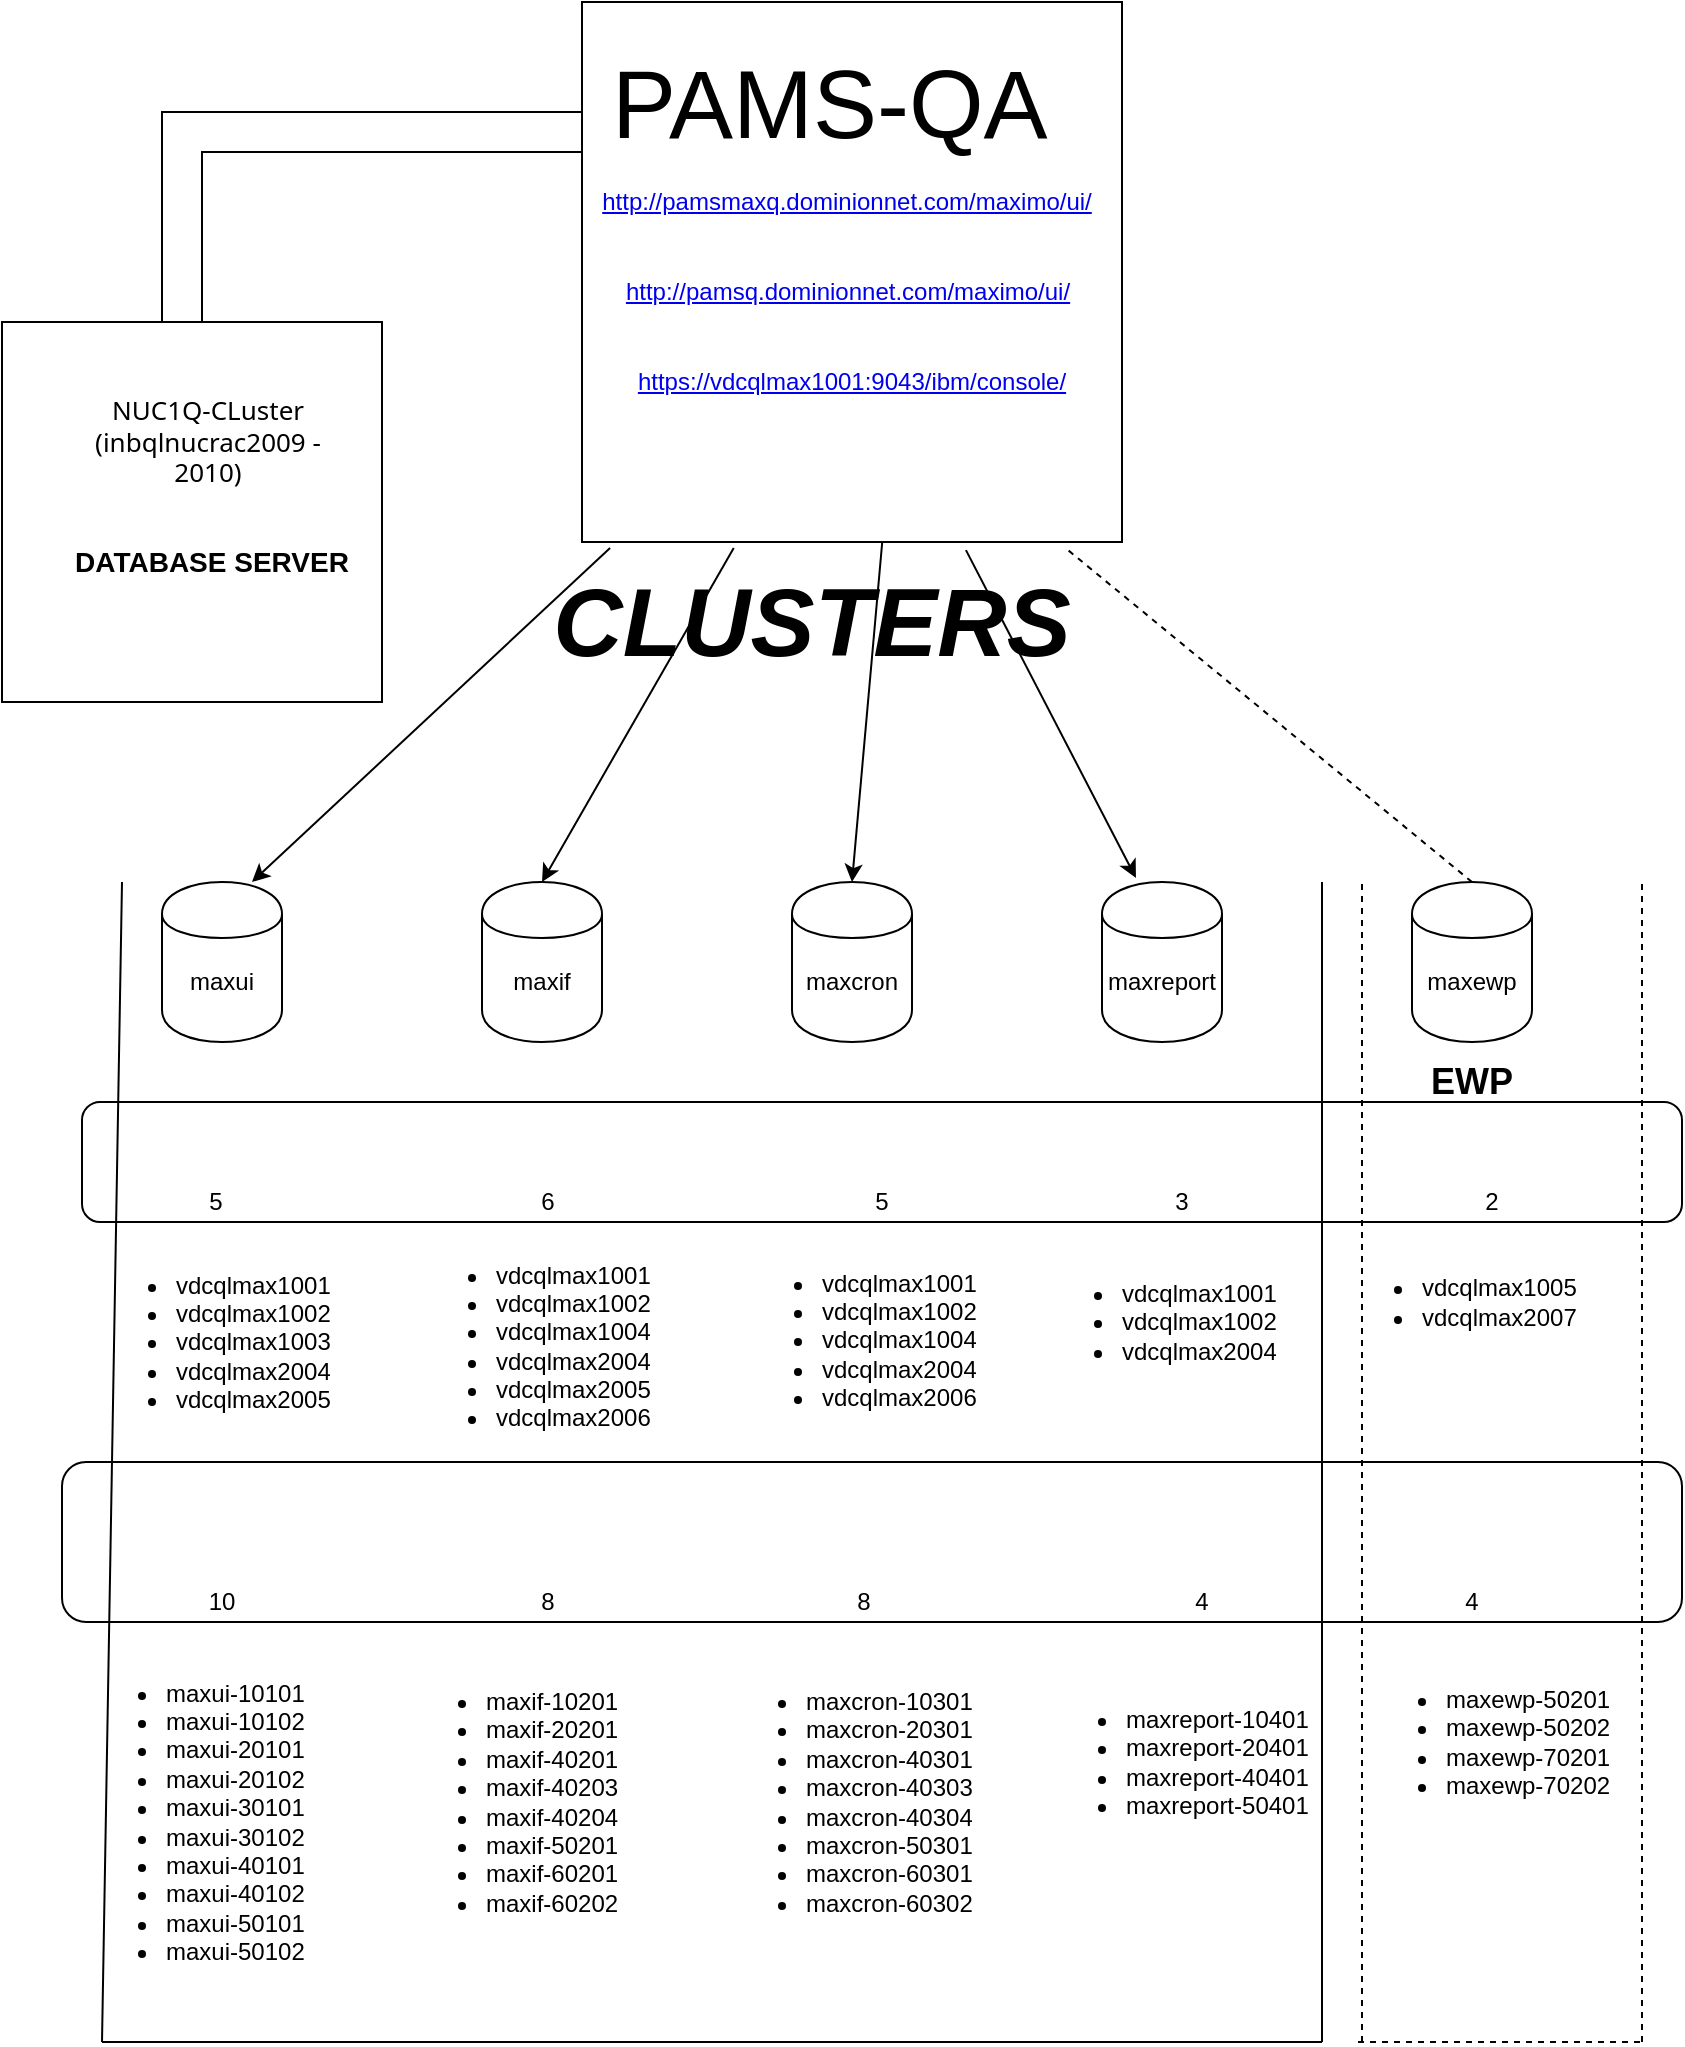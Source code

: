 <mxfile type="github" version="10.9.8"><diagram id="msCnOMlrc95ZJWqwfsj2" name="Page-1"><mxGraphModel grid="1" dx="1108" dy="456" gridSize="10" guides="1" tooltips="1" connect="1" arrows="1" fold="1" page="1" pageScale="1" pageWidth="850" pageHeight="1100" math="0" shadow="0"><root><mxCell id="0" /><mxCell id="1" parent="0" /><mxCell value="" id="iBXU2_G6jVat19eUz7Q2-1" parent="1" vertex="1" style="whiteSpace=wrap;html=1;aspect=fixed;movable=0;resizable=0;rotatable=0;deletable=0;editable=0;connectable=0;"><mxGeometry as="geometry" height="270" width="270" y="90" x="600" /></mxCell><mxCell value="&lt;font style=&quot;font-size: 48px&quot;&gt;PAMS-QA&lt;/font&gt;" id="iBXU2_G6jVat19eUz7Q2-2" parent="1" vertex="1" style="text;html=1;resizable=0;points=[];autosize=1;align=left;verticalAlign=top;spacingTop=-4;movable=0;rotatable=0;deletable=0;editable=0;connectable=0;"><mxGeometry as="geometry" height="30" width="240" y="110" x="612.5" /></mxCell><mxCell value="" id="iBXU2_G6jVat19eUz7Q2-3" parent="1" vertex="1" style="shape=cylinder;whiteSpace=wrap;html=1;boundedLbl=1;backgroundOutline=1;movable=0;resizable=0;rotatable=0;deletable=0;editable=0;connectable=0;"><mxGeometry as="geometry" height="80" width="60" y="530" x="390" /></mxCell><mxCell value="" id="iBXU2_G6jVat19eUz7Q2-4" parent="1" vertex="1" style="shape=cylinder;whiteSpace=wrap;html=1;boundedLbl=1;backgroundOutline=1;movable=0;resizable=0;rotatable=0;deletable=0;editable=0;connectable=0;"><mxGeometry as="geometry" height="80" width="60" y="530" x="550" /></mxCell><mxCell value="" id="iBXU2_G6jVat19eUz7Q2-5" parent="1" vertex="1" style="shape=cylinder;whiteSpace=wrap;html=1;boundedLbl=1;backgroundOutline=1;movable=0;resizable=0;rotatable=0;deletable=0;editable=0;connectable=0;"><mxGeometry as="geometry" height="80" width="60" y="530" x="705" /></mxCell><mxCell value="" id="iBXU2_G6jVat19eUz7Q2-6" parent="1" vertex="1" style="shape=cylinder;whiteSpace=wrap;html=1;boundedLbl=1;backgroundOutline=1;movable=0;resizable=0;rotatable=0;deletable=0;editable=0;connectable=0;"><mxGeometry as="geometry" height="80" width="60" y="530" x="860" /></mxCell><mxCell value="" id="iBXU2_G6jVat19eUz7Q2-7" parent="1" vertex="1" style="shape=cylinder;whiteSpace=wrap;html=1;boundedLbl=1;backgroundOutline=1;movable=0;resizable=0;rotatable=0;deletable=0;editable=0;connectable=0;"><mxGeometry as="geometry" height="80" width="60" y="530" x="1015" /></mxCell><mxCell source="iBXU2_G6jVat19eUz7Q2-1" value="" id="iBXU2_G6jVat19eUz7Q2-8" parent="1" style="endArrow=classic;html=1;exitX=0.052;exitY=1.011;exitDx=0;exitDy=0;exitPerimeter=0;movable=0;resizable=0;rotatable=0;deletable=0;editable=0;connectable=0;" edge="1"><mxGeometry as="geometry" height="50" width="50" relative="1"><mxPoint as="sourcePoint" y="680" x="390" /><mxPoint as="targetPoint" y="530" x="435" /></mxGeometry></mxCell><mxCell source="iBXU2_G6jVat19eUz7Q2-1" value="" id="iBXU2_G6jVat19eUz7Q2-9" parent="1" style="endArrow=classic;html=1;exitX=0.281;exitY=1.011;exitDx=0;exitDy=0;exitPerimeter=0;entryX=0.5;entryY=0;entryDx=0;entryDy=0;movable=0;resizable=0;rotatable=0;deletable=0;editable=0;connectable=0;" target="iBXU2_G6jVat19eUz7Q2-4" edge="1"><mxGeometry as="geometry" height="50" width="50" relative="1"><mxPoint as="sourcePoint" y="680" x="390" /><mxPoint as="targetPoint" y="520" x="590" /></mxGeometry></mxCell><mxCell source="iBXU2_G6jVat19eUz7Q2-1" value="" id="iBXU2_G6jVat19eUz7Q2-10" parent="1" style="endArrow=classic;html=1;exitX=0.556;exitY=1;exitDx=0;exitDy=0;exitPerimeter=0;entryX=0.5;entryY=0;entryDx=0;entryDy=0;movable=0;resizable=0;rotatable=0;deletable=0;editable=0;connectable=0;" target="iBXU2_G6jVat19eUz7Q2-5" edge="1"><mxGeometry as="geometry" height="50" width="50" relative="1"><mxPoint as="sourcePoint" y="760" x="380" /><mxPoint as="targetPoint" y="710" x="430" /></mxGeometry></mxCell><mxCell source="iBXU2_G6jVat19eUz7Q2-1" value="" id="iBXU2_G6jVat19eUz7Q2-11" parent="1" style="endArrow=classic;html=1;exitX=0.711;exitY=1.015;exitDx=0;exitDy=0;exitPerimeter=0;entryX=0.283;entryY=-0.025;entryDx=0;entryDy=0;entryPerimeter=0;movable=0;resizable=0;rotatable=0;deletable=0;editable=0;connectable=0;" target="iBXU2_G6jVat19eUz7Q2-6" edge="1"><mxGeometry as="geometry" height="50" width="50" relative="1"><mxPoint as="sourcePoint" y="390" x="750" /><mxPoint as="targetPoint" y="790" x="420" /></mxGeometry></mxCell><mxCell source="iBXU2_G6jVat19eUz7Q2-7" value="" id="iBXU2_G6jVat19eUz7Q2-12" parent="1" style="endArrow=none;dashed=1;html=1;entryX=0.9;entryY=1.015;entryDx=0;entryDy=0;entryPerimeter=0;exitX=0.5;exitY=0;exitDx=0;exitDy=0;movable=0;resizable=0;rotatable=0;deletable=0;editable=0;connectable=0;" target="iBXU2_G6jVat19eUz7Q2-1" edge="1"><mxGeometry as="geometry" height="50" width="50" relative="1"><mxPoint as="sourcePoint" y="520" x="1020" /><mxPoint as="targetPoint" y="630" x="440" /></mxGeometry></mxCell><mxCell value="maxui" id="iBXU2_G6jVat19eUz7Q2-13" parent="1" vertex="1" style="text;html=1;strokeColor=none;fillColor=none;align=center;verticalAlign=middle;whiteSpace=wrap;rounded=0;movable=0;resizable=0;rotatable=0;deletable=0;editable=0;connectable=0;"><mxGeometry as="geometry" height="20" width="40" y="570" x="400" /></mxCell><mxCell value="maxif" id="iBXU2_G6jVat19eUz7Q2-14" parent="1" vertex="1" style="text;html=1;strokeColor=none;fillColor=none;align=center;verticalAlign=middle;whiteSpace=wrap;rounded=0;movable=0;resizable=0;rotatable=0;deletable=0;editable=0;connectable=0;"><mxGeometry as="geometry" height="20" width="40" y="570" x="560" /></mxCell><mxCell value="maxcron" id="iBXU2_G6jVat19eUz7Q2-15" parent="1" vertex="1" style="text;html=1;strokeColor=none;fillColor=none;align=center;verticalAlign=middle;whiteSpace=wrap;rounded=0;movable=0;resizable=0;rotatable=0;deletable=0;editable=0;connectable=0;"><mxGeometry as="geometry" height="20" width="40" y="570" x="715" /></mxCell><mxCell value="maxreport" id="iBXU2_G6jVat19eUz7Q2-16" parent="1" vertex="1" style="text;html=1;strokeColor=none;fillColor=none;align=center;verticalAlign=middle;whiteSpace=wrap;rounded=0;movable=0;resizable=0;rotatable=0;deletable=0;editable=0;connectable=0;"><mxGeometry as="geometry" height="20" width="40" y="570" x="870" /></mxCell><mxCell value="maxewp" id="iBXU2_G6jVat19eUz7Q2-17" parent="1" vertex="1" style="text;html=1;strokeColor=none;fillColor=none;align=center;verticalAlign=middle;whiteSpace=wrap;rounded=0;movable=0;resizable=0;rotatable=0;deletable=0;editable=0;connectable=0;"><mxGeometry as="geometry" height="20" width="40" y="570" x="1025" /></mxCell><mxCell value="&lt;h2&gt;&lt;font style=&quot;font-size: 48px&quot;&gt;&lt;em&gt;CLUSTERS&lt;/em&gt;&lt;/font&gt;&lt;/h2&gt;" id="iBXU2_G6jVat19eUz7Q2-18" parent="1" vertex="1" style="text;html=1;strokeColor=none;fillColor=none;align=center;verticalAlign=middle;whiteSpace=wrap;rounded=0;movable=0;resizable=0;rotatable=0;deletable=0;editable=0;connectable=0;"><mxGeometry as="geometry" height="20" width="620" y="390" x="405" /></mxCell><mxCell value="&lt;ul&gt;&lt;li&gt;maxui-10101&lt;/li&gt;&lt;li&gt;maxui-10102&lt;/li&gt;&lt;li&gt;maxui-20101&lt;/li&gt;&lt;li&gt;maxui-20102&lt;/li&gt;&lt;li&gt;maxui-30101&lt;/li&gt;&lt;li&gt;maxui-30102&lt;/li&gt;&lt;li&gt;maxui-40101&lt;/li&gt;&lt;li&gt;maxui-40102&lt;/li&gt;&lt;li&gt;maxui-50101&lt;/li&gt;&lt;li&gt;maxui-50102&lt;/li&gt;&lt;/ul&gt;" id="iBXU2_G6jVat19eUz7Q2-19" parent="1" vertex="1" style="text;strokeColor=none;fillColor=none;html=1;whiteSpace=wrap;verticalAlign=middle;overflow=hidden;movable=0;resizable=0;rotatable=0;deletable=0;editable=0;connectable=0;"><mxGeometry as="geometry" height="180" width="140" y="910" x="350" /></mxCell><mxCell value="&lt;a href=&quot;http://pamsmaxq.dominionnet.com/maximo/ui/&quot;&gt;http://pamsmaxq.dominionnet.com/maximo/ui/&lt;/a&gt;" id="iBXU2_G6jVat19eUz7Q2-20" parent="1" vertex="1" style="text;html=1;strokeColor=none;fillColor=none;align=center;verticalAlign=middle;whiteSpace=wrap;rounded=0;movable=0;resizable=0;rotatable=0;deletable=0;editable=0;connectable=0;"><mxGeometry as="geometry" height="20" width="5" y="180" x="730" /></mxCell><mxCell value="&lt;a href=&quot;http://pamsq.dominionnet.com/maximo/ui/&quot;&gt;http://pamsq.dominionnet.com/maximo/ui/&lt;/a&gt;" id="iBXU2_G6jVat19eUz7Q2-21" parent="1" vertex="1" style="text;html=1;strokeColor=none;fillColor=none;align=center;verticalAlign=middle;whiteSpace=wrap;rounded=0;movable=0;resizable=0;rotatable=0;deletable=0;editable=0;connectable=0;"><mxGeometry as="geometry" height="20" width="40" y="225" x="712.5" /></mxCell><mxCell value="&lt;a href=&quot;https://vdcqlmax1001:9043/ibm/console/&quot;&gt;https://vdcqlmax1001:9043/ibm/console/&lt;/a&gt;" id="iBXU2_G6jVat19eUz7Q2-22" parent="1" vertex="1" style="text;html=1;strokeColor=none;fillColor=none;align=center;verticalAlign=middle;whiteSpace=wrap;rounded=0;movable=0;resizable=0;rotatable=0;deletable=0;editable=0;connectable=0;"><mxGeometry as="geometry" height="20" width="40" y="270" x="715" /></mxCell><mxCell value="&lt;ul&gt;&lt;li&gt;maxif-10201&lt;/li&gt;&lt;li&gt;maxif-20201&lt;/li&gt;&lt;li&gt;maxif-40201&lt;/li&gt;&lt;li&gt;maxif-40203&lt;/li&gt;&lt;li&gt;maxif-40204&lt;/li&gt;&lt;li&gt;maxif-50201&lt;/li&gt;&lt;li&gt;maxif-60201&lt;/li&gt;&lt;li&gt;maxif-60202&lt;/li&gt;&lt;/ul&gt;" id="iBXU2_G6jVat19eUz7Q2-23" parent="1" vertex="1" style="text;strokeColor=none;fillColor=none;html=1;whiteSpace=wrap;verticalAlign=middle;overflow=hidden;movable=0;resizable=0;rotatable=0;deletable=0;editable=0;connectable=0;"><mxGeometry as="geometry" height="180" width="140" y="900" x="510" /></mxCell><mxCell value="&lt;ul&gt;&lt;li&gt;maxcron-10301&lt;/li&gt;&lt;li&gt;maxcron-20301&lt;/li&gt;&lt;li&gt;maxcron-40301&lt;/li&gt;&lt;li&gt;maxcron-40303&lt;/li&gt;&lt;li&gt;maxcron-40304&lt;/li&gt;&lt;li&gt;maxcron-50301&lt;/li&gt;&lt;li&gt;maxcron-60301&lt;/li&gt;&lt;li&gt;maxcron-60302&lt;/li&gt;&lt;/ul&gt;" id="iBXU2_G6jVat19eUz7Q2-24" parent="1" vertex="1" style="text;strokeColor=none;fillColor=none;html=1;whiteSpace=wrap;verticalAlign=middle;overflow=hidden;movable=0;resizable=0;rotatable=0;deletable=0;editable=0;connectable=0;"><mxGeometry as="geometry" height="180" width="140" y="900" x="670" /></mxCell><mxCell value="&lt;ul&gt;&lt;li&gt;maxreport-10401&lt;/li&gt;&lt;li&gt;maxreport-20401&lt;/li&gt;&lt;li&gt;maxreport-40401&lt;/li&gt;&lt;li&gt;maxreport-50401&lt;/li&gt;&lt;/ul&gt;" id="iBXU2_G6jVat19eUz7Q2-25" parent="1" vertex="1" style="text;strokeColor=none;fillColor=none;html=1;whiteSpace=wrap;verticalAlign=middle;overflow=hidden;movable=0;resizable=0;rotatable=0;deletable=0;editable=0;connectable=0;"><mxGeometry as="geometry" height="180" width="140" y="880" x="830" /></mxCell><mxCell value="&lt;ul&gt;&lt;li&gt;maxewp-50201&lt;/li&gt;&lt;li&gt;maxewp-50202&lt;/li&gt;&lt;li&gt;maxewp-70201&lt;/li&gt;&lt;li&gt;maxewp-70202&lt;/li&gt;&lt;/ul&gt;" id="iBXU2_G6jVat19eUz7Q2-26" parent="1" vertex="1" style="text;strokeColor=none;fillColor=none;html=1;whiteSpace=wrap;verticalAlign=middle;overflow=hidden;movable=0;resizable=0;rotatable=0;deletable=0;editable=0;connectable=0;"><mxGeometry as="geometry" height="180" width="140" y="870" x="990" /></mxCell><mxCell value="&lt;font style=&quot;font-size: 36px&quot;&gt;INSTANCES&lt;/font&gt;" id="iBXU2_G6jVat19eUz7Q2-27" parent="1" vertex="1" style="text;html=1;strokeColor=none;fillColor=none;align=center;verticalAlign=middle;whiteSpace=wrap;rounded=0;movable=0;resizable=0;rotatable=0;deletable=0;editable=0;connectable=0;"><mxGeometry as="geometry" height="20" width="40" y="850" x="670" /></mxCell><mxCell value="" id="iBXU2_G6jVat19eUz7Q2-28" parent="1" vertex="1" style="rounded=1;whiteSpace=wrap;html=1;movable=0;resizable=0;rotatable=0;deletable=0;editable=0;connectable=0;"><mxGeometry as="geometry" height="80" width="810" y="820" x="340" /></mxCell><mxCell value="&lt;font style=&quot;font-size: 24px&quot;&gt;SERVERS&lt;/font&gt;" id="iBXU2_G6jVat19eUz7Q2-29" parent="1" vertex="1" style="text;html=1;strokeColor=none;fillColor=none;align=center;verticalAlign=middle;whiteSpace=wrap;rounded=0;movable=0;resizable=0;rotatable=0;deletable=0;editable=0;connectable=0;"><mxGeometry as="geometry" height="80" width="68" y="630" x="673" /></mxCell><mxCell value="" id="iBXU2_G6jVat19eUz7Q2-30" parent="1" vertex="1" style="rounded=1;whiteSpace=wrap;html=1;movable=0;resizable=0;rotatable=0;deletable=0;editable=0;connectable=0;"><mxGeometry as="geometry" height="60" width="800" y="640" x="350" /></mxCell><mxCell value="&lt;ul&gt;&lt;li&gt;vdcqlmax1001&lt;/li&gt;&lt;li&gt;vdcqlmax1002&lt;/li&gt;&lt;li&gt;vdcqlmax1003&lt;/li&gt;&lt;li&gt;vdcqlmax2004&lt;/li&gt;&lt;li&gt;vdcqlmax2005&lt;/li&gt;&lt;/ul&gt;" id="iBXU2_G6jVat19eUz7Q2-31" parent="1" vertex="1" style="text;strokeColor=none;fillColor=none;html=1;whiteSpace=wrap;verticalAlign=middle;overflow=hidden;movable=0;resizable=0;rotatable=0;deletable=0;editable=0;connectable=0;"><mxGeometry as="geometry" height="100" width="125" y="710" x="355" /></mxCell><mxCell value="&lt;ul&gt;&lt;li&gt;vdcqlmax1001&lt;/li&gt;&lt;li&gt;vdcqlmax1002&lt;/li&gt;&lt;li&gt;vdcqlmax1004&lt;/li&gt;&lt;li&gt;vdcqlmax2004&lt;/li&gt;&lt;li&gt;vdcqlmax2005&lt;/li&gt;&lt;li&gt;vdcqlmax2006&lt;/li&gt;&lt;/ul&gt;" id="iBXU2_G6jVat19eUz7Q2-32" parent="1" vertex="1" style="text;strokeColor=none;fillColor=none;html=1;whiteSpace=wrap;verticalAlign=middle;overflow=hidden;movable=0;resizable=0;rotatable=0;deletable=0;editable=0;connectable=0;"><mxGeometry as="geometry" height="110" width="135" y="705" x="515" /></mxCell><mxCell value="&lt;ul&gt;&lt;li&gt;vdcqlmax1001&lt;/li&gt;&lt;li&gt;vdcqlmax1002&lt;/li&gt;&lt;li&gt;vdcqlmax1004&lt;/li&gt;&lt;li&gt;vdcqlmax2004&lt;/li&gt;&lt;li&gt;vdcqlmax2006&lt;/li&gt;&lt;/ul&gt;" id="iBXU2_G6jVat19eUz7Q2-33" parent="1" vertex="1" style="text;strokeColor=none;fillColor=none;html=1;whiteSpace=wrap;verticalAlign=middle;overflow=hidden;movable=0;resizable=0;rotatable=0;deletable=0;editable=0;connectable=0;"><mxGeometry as="geometry" height="100" width="125" y="709" x="677.5" /></mxCell><mxCell value="&lt;ul&gt;&lt;li&gt;vdcqlmax1001&lt;/li&gt;&lt;li&gt;vdcqlmax1002&lt;/li&gt;&lt;li&gt;vdcqlmax2004&lt;/li&gt;&lt;/ul&gt;" id="iBXU2_G6jVat19eUz7Q2-34" parent="1" vertex="1" style="text;strokeColor=none;fillColor=none;html=1;whiteSpace=wrap;verticalAlign=middle;overflow=hidden;movable=0;resizable=0;rotatable=0;deletable=0;editable=0;connectable=0;"><mxGeometry as="geometry" height="100" width="125" y="700" x="827.5" /></mxCell><mxCell value="&lt;ul&gt;&lt;li&gt;vdcqlmax1005&lt;/li&gt;&lt;li&gt;vdcqlmax2007&lt;/li&gt;&lt;/ul&gt;" id="iBXU2_G6jVat19eUz7Q2-35" parent="1" vertex="1" style="text;strokeColor=none;fillColor=none;html=1;whiteSpace=wrap;verticalAlign=middle;overflow=hidden;movable=0;resizable=0;rotatable=0;deletable=0;editable=0;connectable=0;"><mxGeometry as="geometry" height="100" width="125" y="690" x="977.5" /></mxCell><mxCell value="" id="iBXU2_G6jVat19eUz7Q2-36" parent="1" style="endArrow=none;dashed=1;html=1;movable=0;resizable=0;rotatable=0;deletable=0;editable=0;connectable=0;" edge="1"><mxGeometry as="geometry" height="50" width="50" relative="1"><mxPoint as="sourcePoint" y="1110" x="990" /><mxPoint as="targetPoint" y="530" x="990" /></mxGeometry></mxCell><mxCell value="" id="iBXU2_G6jVat19eUz7Q2-37" parent="1" style="endArrow=none;dashed=1;html=1;movable=0;resizable=0;rotatable=0;deletable=0;editable=0;connectable=0;" edge="1"><mxGeometry as="geometry" height="50" width="50" relative="1"><mxPoint as="sourcePoint" y="1110" x="1130" /><mxPoint as="targetPoint" y="530" x="1130" /></mxGeometry></mxCell><mxCell value="" id="iBXU2_G6jVat19eUz7Q2-38" parent="1" style="endArrow=none;dashed=1;html=1;movable=0;resizable=0;rotatable=0;deletable=0;editable=0;connectable=0;" edge="1"><mxGeometry as="geometry" height="50" width="50" relative="1"><mxPoint as="sourcePoint" y="1110" x="1129" /><mxPoint as="targetPoint" y="1110" x="987" /></mxGeometry></mxCell><mxCell value="10" id="iBXU2_G6jVat19eUz7Q2-39" parent="1" vertex="1" style="text;html=1;strokeColor=none;fillColor=none;align=center;verticalAlign=middle;whiteSpace=wrap;rounded=0;movable=0;resizable=0;rotatable=0;deletable=0;editable=0;connectable=0;"><mxGeometry as="geometry" height="20" width="40" y="880" x="400" /></mxCell><mxCell value="8" id="iBXU2_G6jVat19eUz7Q2-40" parent="1" vertex="1" style="text;html=1;strokeColor=none;fillColor=none;align=center;verticalAlign=middle;whiteSpace=wrap;rounded=0;movable=0;resizable=0;rotatable=0;deletable=0;editable=0;connectable=0;"><mxGeometry as="geometry" height="20" width="40" y="880" x="562.5" /></mxCell><mxCell value="8" id="iBXU2_G6jVat19eUz7Q2-41" parent="1" vertex="1" style="text;html=1;strokeColor=none;fillColor=none;align=center;verticalAlign=middle;whiteSpace=wrap;rounded=0;movable=0;resizable=0;rotatable=0;deletable=0;editable=0;connectable=0;"><mxGeometry as="geometry" height="20" width="40" y="880" x="721" /></mxCell><mxCell value="4" id="iBXU2_G6jVat19eUz7Q2-42" parent="1" vertex="1" style="text;html=1;strokeColor=none;fillColor=none;align=center;verticalAlign=middle;whiteSpace=wrap;rounded=0;movable=0;resizable=0;rotatable=0;deletable=0;editable=0;connectable=0;"><mxGeometry as="geometry" height="20" width="40" y="880" x="890" /></mxCell><mxCell value="4" id="iBXU2_G6jVat19eUz7Q2-43" parent="1" vertex="1" style="text;html=1;strokeColor=none;fillColor=none;align=center;verticalAlign=middle;whiteSpace=wrap;rounded=0;movable=0;resizable=0;rotatable=0;deletable=0;editable=0;connectable=0;"><mxGeometry as="geometry" height="20" width="40" y="880" x="1025" /></mxCell><mxCell value="5" id="iBXU2_G6jVat19eUz7Q2-44" parent="1" vertex="1" style="text;html=1;strokeColor=none;fillColor=none;align=center;verticalAlign=middle;whiteSpace=wrap;rounded=0;movable=0;resizable=0;rotatable=0;deletable=0;editable=0;connectable=0;"><mxGeometry as="geometry" height="20" width="40" y="680" x="396.5" /></mxCell><mxCell value="6" id="iBXU2_G6jVat19eUz7Q2-45" parent="1" vertex="1" style="text;html=1;strokeColor=none;fillColor=none;align=center;verticalAlign=middle;whiteSpace=wrap;rounded=0;movable=0;resizable=0;rotatable=0;deletable=0;editable=0;connectable=0;"><mxGeometry as="geometry" height="20" width="40" y="680" x="562.5" /></mxCell><mxCell value="5" id="iBXU2_G6jVat19eUz7Q2-46" parent="1" vertex="1" style="text;html=1;strokeColor=none;fillColor=none;align=center;verticalAlign=middle;whiteSpace=wrap;rounded=0;movable=0;resizable=0;rotatable=0;deletable=0;editable=0;connectable=0;"><mxGeometry as="geometry" height="20" width="40" y="680" x="730" /></mxCell><mxCell value="3" id="iBXU2_G6jVat19eUz7Q2-47" parent="1" vertex="1" style="text;html=1;strokeColor=none;fillColor=none;align=center;verticalAlign=middle;whiteSpace=wrap;rounded=0;movable=0;resizable=0;rotatable=0;deletable=0;editable=0;connectable=0;"><mxGeometry as="geometry" height="20" width="40" y="680" x="880" /></mxCell><mxCell value="2" id="iBXU2_G6jVat19eUz7Q2-48" parent="1" vertex="1" style="text;html=1;strokeColor=none;fillColor=none;align=center;verticalAlign=middle;whiteSpace=wrap;rounded=0;movable=0;resizable=0;rotatable=0;deletable=0;editable=0;connectable=0;"><mxGeometry as="geometry" height="20" width="40" y="680" x="1035" /></mxCell><mxCell value="" id="iBXU2_G6jVat19eUz7Q2-49" parent="1" style="endArrow=none;html=1;movable=0;resizable=0;rotatable=0;deletable=0;editable=0;connectable=0;" edge="1"><mxGeometry as="geometry" height="50" width="50" relative="1"><mxPoint as="sourcePoint" y="1110" x="360" /><mxPoint as="targetPoint" y="530" x="370" /></mxGeometry></mxCell><mxCell value="" id="iBXU2_G6jVat19eUz7Q2-50" parent="1" style="endArrow=none;html=1;movable=0;resizable=0;rotatable=0;deletable=0;editable=0;connectable=0;" edge="1"><mxGeometry as="geometry" height="50" width="50" relative="1"><mxPoint as="sourcePoint" y="1110" x="970" /><mxPoint as="targetPoint" y="1110" x="360" /></mxGeometry></mxCell><mxCell value="" id="iBXU2_G6jVat19eUz7Q2-51" parent="1" style="endArrow=none;html=1;movable=0;resizable=0;rotatable=0;deletable=0;editable=0;connectable=0;" edge="1"><mxGeometry as="geometry" height="50" width="50" relative="1"><mxPoint as="sourcePoint" y="1110" x="970" /><mxPoint as="targetPoint" y="530" x="970" /></mxGeometry></mxCell><mxCell value="&lt;strong&gt;&lt;font style=&quot;font-size: 18px&quot;&gt;EWP&lt;/font&gt;&lt;/strong&gt;" id="iBXU2_G6jVat19eUz7Q2-52" parent="1" vertex="1" style="text;html=1;strokeColor=none;fillColor=none;align=center;verticalAlign=middle;whiteSpace=wrap;rounded=0;movable=0;resizable=0;rotatable=0;deletable=0;editable=0;connectable=0;"><mxGeometry as="geometry" height="20" width="40" y="620" x="1025" /></mxCell><mxCell value="" id="iBXU2_G6jVat19eUz7Q2-53" parent="1" vertex="1" style="whiteSpace=wrap;html=1;aspect=fixed;movable=0;resizable=0;rotatable=0;deletable=0;editable=0;connectable=0;"><mxGeometry as="geometry" height="190" width="190" y="250" x="310" /></mxCell><mxCell value="&lt;font face=&quot;Segoe UI&quot; size=&quot;2&quot;&gt;NUC1Q-CLuster (inbqlnucrac2009 - 2010)&lt;/font&gt;" id="iBXU2_G6jVat19eUz7Q2-54" parent="1" vertex="1" style="text;html=1;strokeColor=none;fillColor=none;align=center;verticalAlign=middle;whiteSpace=wrap;rounded=0;movable=0;resizable=0;rotatable=0;deletable=0;editable=0;connectable=0;"><mxGeometry as="geometry" height="80" width="150" y="270" x="338" /></mxCell><mxCell value="" id="iBXU2_G6jVat19eUz7Q2-55" parent="1" vertex="1" style="shape=corner;whiteSpace=wrap;html=1;movable=0;resizable=0;rotatable=0;deletable=0;editable=0;connectable=0;"><mxGeometry as="geometry" height="105" width="210" y="145" x="390" /></mxCell><mxCell value="&lt;strong&gt;&lt;font style=&quot;font-size: 14px&quot;&gt;DATABASE SERVER&lt;/font&gt;&lt;/strong&gt;" id="iBXU2_G6jVat19eUz7Q2-56" parent="1" vertex="1" style="text;html=1;strokeColor=none;fillColor=none;align=center;verticalAlign=middle;whiteSpace=wrap;rounded=0;movable=0;resizable=0;rotatable=0;deletable=0;editable=0;connectable=0;"><mxGeometry as="geometry" height="40" width="150" y="350" x="340" /></mxCell></root></mxGraphModel></diagram></mxfile>